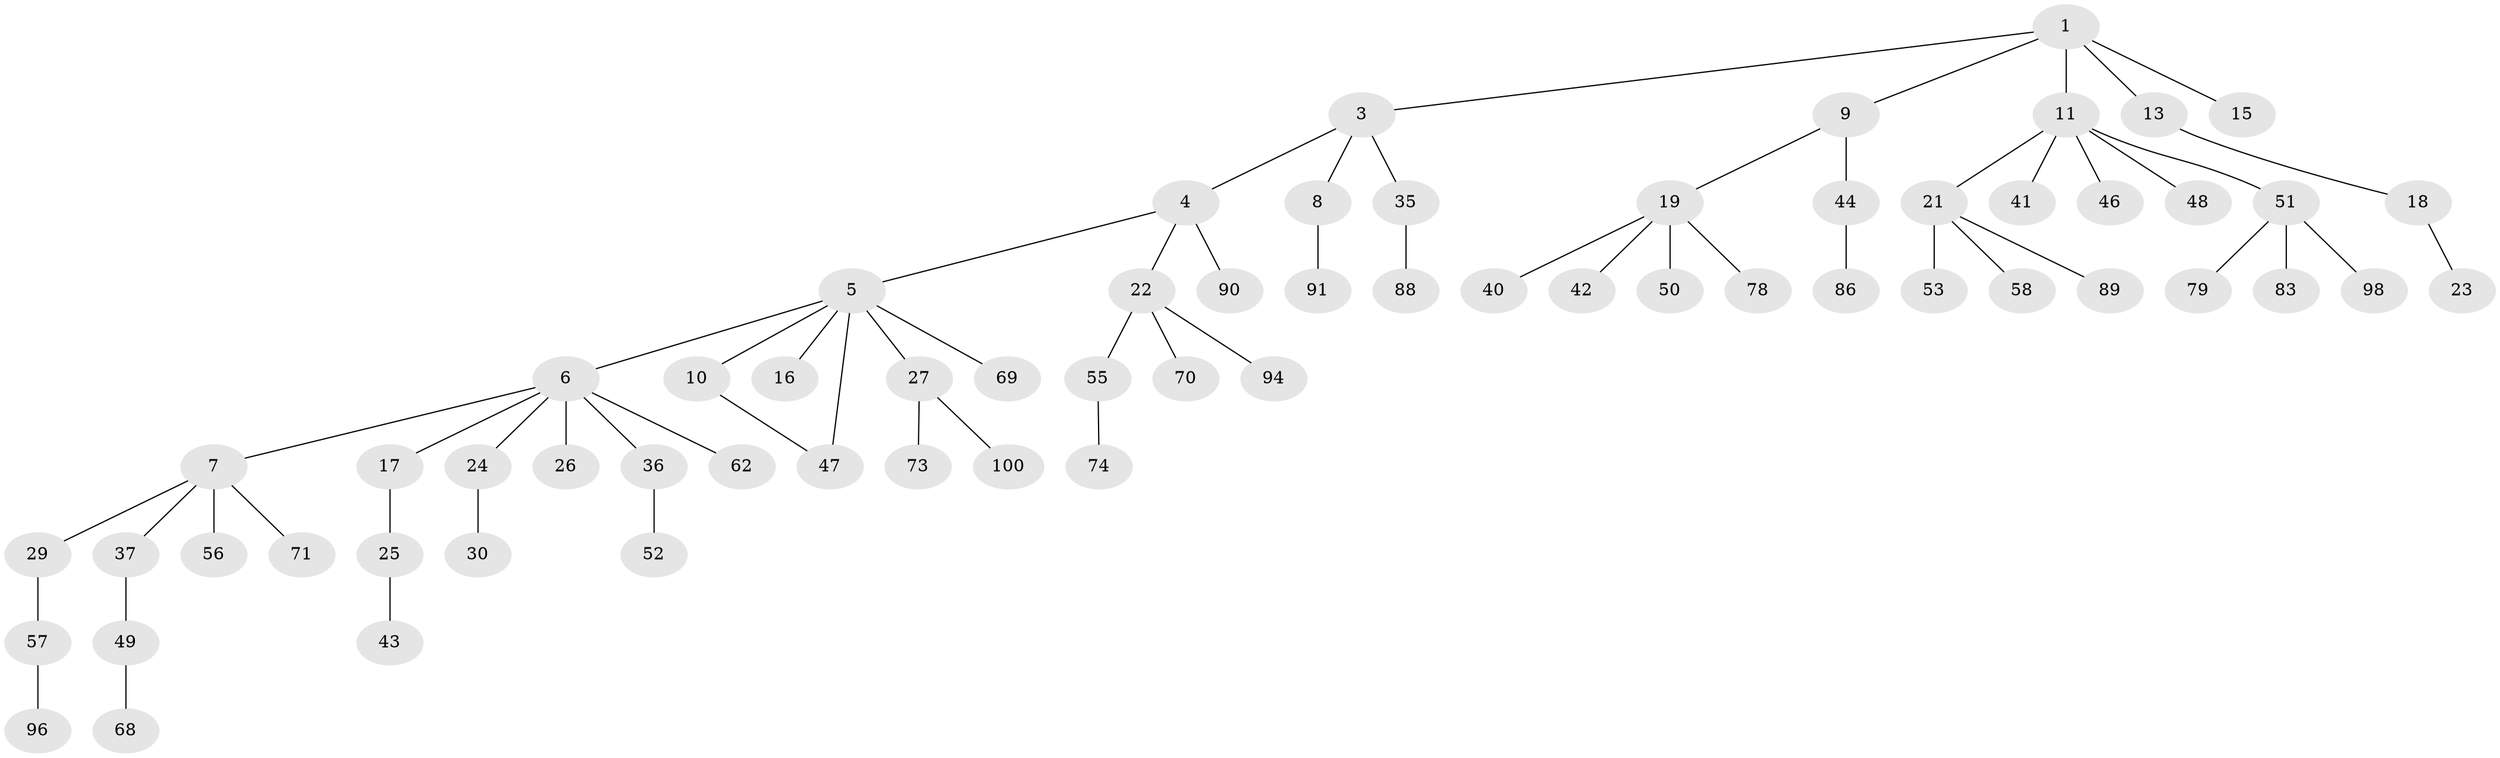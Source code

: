 // original degree distribution, {4: 0.09, 3: 0.12, 8: 0.01, 7: 0.01, 2: 0.32, 5: 0.01, 1: 0.44}
// Generated by graph-tools (version 1.1) at 2025/10/02/27/25 16:10:55]
// undirected, 64 vertices, 64 edges
graph export_dot {
graph [start="1"]
  node [color=gray90,style=filled];
  1 [super="+2"];
  3;
  4 [super="+45"];
  5 [super="+85"];
  6 [super="+28"];
  7 [super="+14"];
  8 [super="+12"];
  9;
  10 [super="+34"];
  11 [super="+20"];
  13;
  15;
  16 [super="+72"];
  17 [super="+32"];
  18 [super="+38"];
  19 [super="+31"];
  21 [super="+39"];
  22 [super="+81"];
  23;
  24;
  25 [super="+75"];
  26 [super="+64"];
  27 [super="+93"];
  29 [super="+59"];
  30 [super="+33"];
  35 [super="+63"];
  36;
  37;
  40 [super="+77"];
  41 [super="+99"];
  42;
  43 [super="+65"];
  44 [super="+67"];
  46 [super="+61"];
  47;
  48 [super="+87"];
  49 [super="+82"];
  50;
  51 [super="+60"];
  52 [super="+54"];
  53 [super="+66"];
  55;
  56;
  57 [super="+95"];
  58 [super="+92"];
  62 [super="+84"];
  68;
  69 [super="+80"];
  70;
  71;
  73;
  74 [super="+76"];
  78;
  79;
  83 [super="+97"];
  86;
  88;
  89;
  90;
  91;
  94;
  96;
  98;
  100;
  1 -- 3;
  1 -- 9;
  1 -- 13;
  1 -- 11;
  1 -- 15;
  3 -- 4;
  3 -- 8;
  3 -- 35;
  4 -- 5;
  4 -- 22;
  4 -- 90;
  5 -- 6;
  5 -- 10;
  5 -- 16;
  5 -- 27;
  5 -- 69;
  5 -- 47;
  6 -- 7;
  6 -- 17;
  6 -- 24;
  6 -- 26;
  6 -- 36;
  6 -- 62;
  7 -- 37;
  7 -- 71;
  7 -- 56;
  7 -- 29;
  8 -- 91;
  9 -- 19;
  9 -- 44;
  10 -- 47;
  11 -- 46;
  11 -- 48;
  11 -- 41;
  11 -- 21;
  11 -- 51;
  13 -- 18;
  17 -- 25;
  18 -- 23;
  19 -- 50;
  19 -- 40;
  19 -- 42;
  19 -- 78;
  21 -- 53;
  21 -- 58;
  21 -- 89;
  22 -- 55;
  22 -- 70;
  22 -- 94;
  24 -- 30;
  25 -- 43;
  27 -- 73;
  27 -- 100;
  29 -- 57;
  35 -- 88;
  36 -- 52;
  37 -- 49;
  44 -- 86;
  49 -- 68;
  51 -- 79;
  51 -- 83;
  51 -- 98;
  55 -- 74;
  57 -- 96;
}
